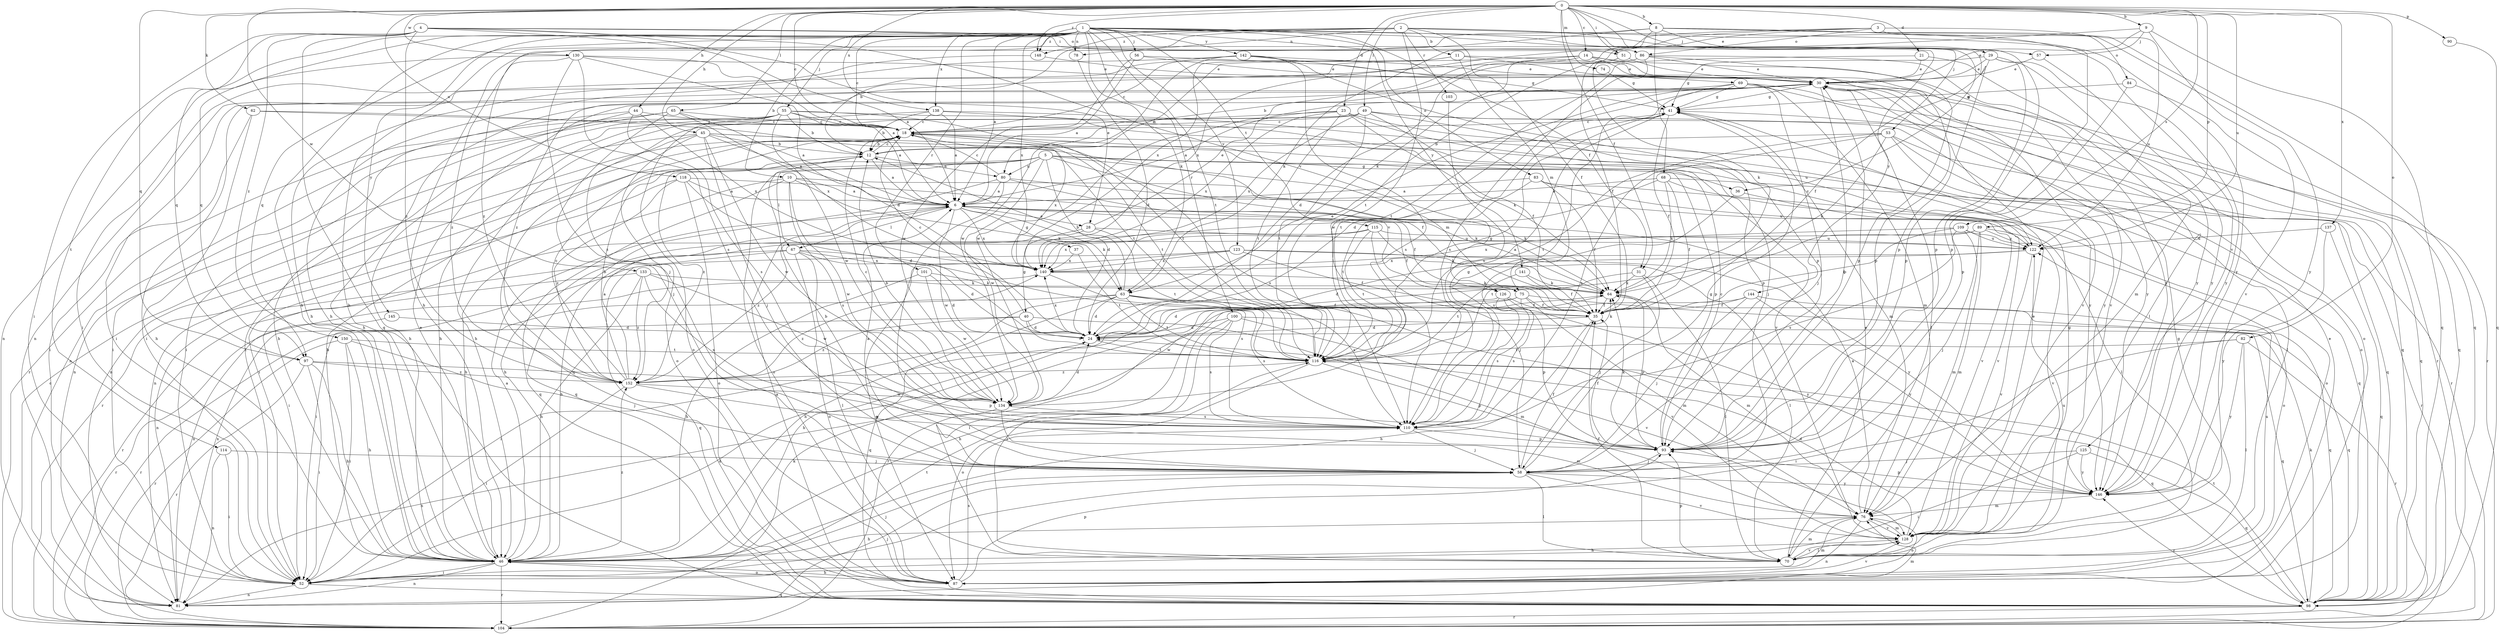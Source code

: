 strict digraph  {
0;
1;
2;
3;
4;
5;
6;
8;
9;
10;
11;
12;
14;
18;
21;
23;
24;
28;
29;
30;
31;
35;
36;
37;
40;
41;
44;
45;
46;
49;
51;
52;
53;
55;
56;
57;
58;
62;
63;
64;
65;
67;
68;
69;
70;
74;
75;
76;
78;
80;
81;
82;
83;
84;
86;
87;
89;
90;
93;
97;
98;
100;
101;
103;
104;
109;
110;
114;
115;
116;
118;
122;
123;
125;
126;
128;
130;
133;
134;
137;
138;
140;
141;
142;
144;
145;
146;
148;
150;
152;
0 -> 8  [label=b];
0 -> 9  [label=b];
0 -> 14  [label=c];
0 -> 18  [label=c];
0 -> 21  [label=d];
0 -> 23  [label=d];
0 -> 31  [label=f];
0 -> 36  [label=g];
0 -> 44  [label=h];
0 -> 45  [label=h];
0 -> 49  [label=i];
0 -> 51  [label=i];
0 -> 53  [label=j];
0 -> 62  [label=k];
0 -> 65  [label=l];
0 -> 74  [label=m];
0 -> 82  [label=o];
0 -> 89  [label=p];
0 -> 90  [label=p];
0 -> 97  [label=q];
0 -> 109  [label=s];
0 -> 118  [label=u];
0 -> 122  [label=u];
0 -> 130  [label=w];
0 -> 133  [label=w];
0 -> 137  [label=x];
0 -> 138  [label=x];
0 -> 148  [label=z];
1 -> 6  [label=a];
1 -> 10  [label=b];
1 -> 18  [label=c];
1 -> 31  [label=f];
1 -> 46  [label=h];
1 -> 55  [label=j];
1 -> 56  [label=j];
1 -> 57  [label=j];
1 -> 63  [label=k];
1 -> 78  [label=n];
1 -> 83  [label=o];
1 -> 93  [label=p];
1 -> 97  [label=q];
1 -> 100  [label=r];
1 -> 101  [label=r];
1 -> 114  [label=t];
1 -> 115  [label=t];
1 -> 116  [label=t];
1 -> 123  [label=v];
1 -> 138  [label=x];
1 -> 140  [label=x];
1 -> 141  [label=y];
1 -> 142  [label=y];
1 -> 144  [label=y];
1 -> 145  [label=y];
1 -> 148  [label=z];
2 -> 11  [label=b];
2 -> 12  [label=b];
2 -> 35  [label=f];
2 -> 46  [label=h];
2 -> 78  [label=n];
2 -> 93  [label=p];
2 -> 97  [label=q];
2 -> 103  [label=r];
2 -> 125  [label=v];
2 -> 134  [label=w];
2 -> 146  [label=y];
2 -> 148  [label=z];
3 -> 63  [label=k];
3 -> 84  [label=o];
3 -> 86  [label=o];
3 -> 116  [label=t];
3 -> 122  [label=u];
3 -> 140  [label=x];
4 -> 6  [label=a];
4 -> 28  [label=e];
4 -> 51  [label=i];
4 -> 52  [label=i];
4 -> 86  [label=o];
4 -> 97  [label=q];
4 -> 98  [label=q];
4 -> 126  [label=v];
4 -> 150  [label=z];
4 -> 152  [label=z];
5 -> 24  [label=d];
5 -> 36  [label=g];
5 -> 52  [label=i];
5 -> 67  [label=l];
5 -> 75  [label=m];
5 -> 80  [label=n];
5 -> 87  [label=o];
5 -> 98  [label=q];
5 -> 126  [label=v];
5 -> 134  [label=w];
5 -> 152  [label=z];
6 -> 28  [label=e];
6 -> 35  [label=f];
6 -> 37  [label=g];
6 -> 63  [label=k];
6 -> 67  [label=l];
6 -> 134  [label=w];
6 -> 140  [label=x];
8 -> 29  [label=e];
8 -> 63  [label=k];
8 -> 68  [label=l];
8 -> 93  [label=p];
8 -> 98  [label=q];
8 -> 140  [label=x];
8 -> 146  [label=y];
8 -> 152  [label=z];
9 -> 30  [label=e];
9 -> 46  [label=h];
9 -> 57  [label=j];
9 -> 98  [label=q];
9 -> 128  [label=v];
10 -> 6  [label=a];
10 -> 46  [label=h];
10 -> 63  [label=k];
10 -> 98  [label=q];
10 -> 110  [label=s];
10 -> 122  [label=u];
10 -> 134  [label=w];
11 -> 52  [label=i];
11 -> 69  [label=l];
11 -> 75  [label=m];
11 -> 80  [label=n];
11 -> 93  [label=p];
12 -> 6  [label=a];
12 -> 18  [label=c];
12 -> 80  [label=n];
12 -> 81  [label=n];
14 -> 12  [label=b];
14 -> 24  [label=d];
14 -> 30  [label=e];
14 -> 81  [label=n];
14 -> 128  [label=v];
14 -> 146  [label=y];
18 -> 12  [label=b];
18 -> 81  [label=n];
18 -> 98  [label=q];
18 -> 110  [label=s];
18 -> 116  [label=t];
18 -> 140  [label=x];
21 -> 30  [label=e];
21 -> 116  [label=t];
21 -> 146  [label=y];
23 -> 6  [label=a];
23 -> 18  [label=c];
23 -> 58  [label=j];
23 -> 64  [label=k];
23 -> 116  [label=t];
23 -> 140  [label=x];
23 -> 146  [label=y];
24 -> 30  [label=e];
24 -> 64  [label=k];
24 -> 116  [label=t];
24 -> 140  [label=x];
28 -> 30  [label=e];
28 -> 40  [label=g];
28 -> 52  [label=i];
28 -> 116  [label=t];
28 -> 122  [label=u];
29 -> 30  [label=e];
29 -> 35  [label=f];
29 -> 41  [label=g];
29 -> 76  [label=m];
29 -> 93  [label=p];
29 -> 146  [label=y];
30 -> 41  [label=g];
30 -> 46  [label=h];
30 -> 52  [label=i];
30 -> 70  [label=l];
30 -> 93  [label=p];
30 -> 98  [label=q];
30 -> 104  [label=r];
30 -> 116  [label=t];
30 -> 146  [label=y];
31 -> 46  [label=h];
31 -> 58  [label=j];
31 -> 64  [label=k];
31 -> 70  [label=l];
35 -> 24  [label=d];
35 -> 46  [label=h];
36 -> 110  [label=s];
36 -> 128  [label=v];
37 -> 116  [label=t];
37 -> 140  [label=x];
40 -> 18  [label=c];
40 -> 24  [label=d];
40 -> 76  [label=m];
40 -> 104  [label=r];
40 -> 116  [label=t];
40 -> 152  [label=z];
41 -> 18  [label=c];
41 -> 24  [label=d];
41 -> 35  [label=f];
41 -> 76  [label=m];
44 -> 18  [label=c];
44 -> 46  [label=h];
44 -> 52  [label=i];
44 -> 110  [label=s];
44 -> 140  [label=x];
45 -> 6  [label=a];
45 -> 12  [label=b];
45 -> 35  [label=f];
45 -> 46  [label=h];
45 -> 58  [label=j];
45 -> 81  [label=n];
45 -> 87  [label=o];
45 -> 93  [label=p];
45 -> 134  [label=w];
46 -> 6  [label=a];
46 -> 30  [label=e];
46 -> 52  [label=i];
46 -> 58  [label=j];
46 -> 81  [label=n];
46 -> 87  [label=o];
46 -> 104  [label=r];
46 -> 152  [label=z];
49 -> 18  [label=c];
49 -> 35  [label=f];
49 -> 46  [label=h];
49 -> 87  [label=o];
49 -> 93  [label=p];
49 -> 98  [label=q];
49 -> 116  [label=t];
49 -> 140  [label=x];
49 -> 152  [label=z];
51 -> 30  [label=e];
51 -> 35  [label=f];
51 -> 64  [label=k];
52 -> 24  [label=d];
52 -> 76  [label=m];
52 -> 81  [label=n];
52 -> 98  [label=q];
52 -> 116  [label=t];
53 -> 12  [label=b];
53 -> 64  [label=k];
53 -> 70  [label=l];
53 -> 98  [label=q];
53 -> 104  [label=r];
53 -> 110  [label=s];
53 -> 116  [label=t];
55 -> 6  [label=a];
55 -> 12  [label=b];
55 -> 18  [label=c];
55 -> 46  [label=h];
55 -> 52  [label=i];
55 -> 81  [label=n];
55 -> 87  [label=o];
55 -> 116  [label=t];
55 -> 128  [label=v];
55 -> 134  [label=w];
56 -> 6  [label=a];
56 -> 30  [label=e];
56 -> 128  [label=v];
56 -> 134  [label=w];
57 -> 30  [label=e];
57 -> 146  [label=y];
58 -> 6  [label=a];
58 -> 12  [label=b];
58 -> 35  [label=f];
58 -> 41  [label=g];
58 -> 70  [label=l];
58 -> 128  [label=v];
58 -> 146  [label=y];
62 -> 18  [label=c];
62 -> 46  [label=h];
62 -> 52  [label=i];
62 -> 116  [label=t];
63 -> 12  [label=b];
63 -> 24  [label=d];
63 -> 35  [label=f];
63 -> 52  [label=i];
63 -> 98  [label=q];
63 -> 110  [label=s];
63 -> 116  [label=t];
63 -> 128  [label=v];
63 -> 152  [label=z];
64 -> 6  [label=a];
64 -> 35  [label=f];
64 -> 76  [label=m];
64 -> 93  [label=p];
64 -> 104  [label=r];
65 -> 6  [label=a];
65 -> 18  [label=c];
65 -> 52  [label=i];
65 -> 58  [label=j];
65 -> 104  [label=r];
65 -> 140  [label=x];
67 -> 24  [label=d];
67 -> 70  [label=l];
67 -> 81  [label=n];
67 -> 87  [label=o];
67 -> 98  [label=q];
67 -> 110  [label=s];
67 -> 140  [label=x];
68 -> 6  [label=a];
68 -> 35  [label=f];
68 -> 46  [label=h];
68 -> 64  [label=k];
68 -> 70  [label=l];
68 -> 104  [label=r];
69 -> 41  [label=g];
69 -> 52  [label=i];
69 -> 58  [label=j];
69 -> 76  [label=m];
69 -> 87  [label=o];
69 -> 104  [label=r];
69 -> 110  [label=s];
70 -> 30  [label=e];
70 -> 35  [label=f];
70 -> 41  [label=g];
70 -> 76  [label=m];
70 -> 93  [label=p];
70 -> 122  [label=u];
70 -> 128  [label=v];
74 -> 41  [label=g];
75 -> 24  [label=d];
75 -> 35  [label=f];
75 -> 46  [label=h];
75 -> 76  [label=m];
75 -> 98  [label=q];
75 -> 110  [label=s];
76 -> 6  [label=a];
76 -> 46  [label=h];
76 -> 81  [label=n];
76 -> 87  [label=o];
76 -> 128  [label=v];
78 -> 24  [label=d];
80 -> 6  [label=a];
80 -> 18  [label=c];
80 -> 35  [label=f];
80 -> 58  [label=j];
80 -> 64  [label=k];
80 -> 98  [label=q];
81 -> 58  [label=j];
81 -> 76  [label=m];
81 -> 140  [label=x];
82 -> 52  [label=i];
82 -> 70  [label=l];
82 -> 104  [label=r];
82 -> 116  [label=t];
82 -> 146  [label=y];
83 -> 6  [label=a];
83 -> 35  [label=f];
83 -> 87  [label=o];
83 -> 116  [label=t];
83 -> 128  [label=v];
84 -> 41  [label=g];
84 -> 93  [label=p];
84 -> 98  [label=q];
86 -> 30  [label=e];
86 -> 70  [label=l];
86 -> 93  [label=p];
86 -> 110  [label=s];
86 -> 134  [label=w];
86 -> 152  [label=z];
87 -> 6  [label=a];
87 -> 30  [label=e];
87 -> 46  [label=h];
87 -> 93  [label=p];
87 -> 110  [label=s];
87 -> 122  [label=u];
87 -> 128  [label=v];
89 -> 58  [label=j];
89 -> 76  [label=m];
89 -> 116  [label=t];
89 -> 122  [label=u];
89 -> 128  [label=v];
89 -> 152  [label=z];
90 -> 98  [label=q];
93 -> 18  [label=c];
93 -> 35  [label=f];
93 -> 58  [label=j];
93 -> 64  [label=k];
97 -> 46  [label=h];
97 -> 52  [label=i];
97 -> 93  [label=p];
97 -> 104  [label=r];
97 -> 152  [label=z];
98 -> 64  [label=k];
98 -> 104  [label=r];
98 -> 116  [label=t];
98 -> 146  [label=y];
100 -> 24  [label=d];
100 -> 46  [label=h];
100 -> 70  [label=l];
100 -> 98  [label=q];
100 -> 110  [label=s];
100 -> 128  [label=v];
101 -> 24  [label=d];
101 -> 46  [label=h];
101 -> 64  [label=k];
101 -> 134  [label=w];
103 -> 110  [label=s];
104 -> 18  [label=c];
104 -> 64  [label=k];
109 -> 35  [label=f];
109 -> 76  [label=m];
109 -> 87  [label=o];
109 -> 110  [label=s];
109 -> 122  [label=u];
109 -> 140  [label=x];
110 -> 41  [label=g];
110 -> 58  [label=j];
110 -> 93  [label=p];
114 -> 52  [label=i];
114 -> 58  [label=j];
114 -> 81  [label=n];
115 -> 46  [label=h];
115 -> 58  [label=j];
115 -> 64  [label=k];
115 -> 116  [label=t];
115 -> 122  [label=u];
115 -> 140  [label=x];
116 -> 41  [label=g];
116 -> 87  [label=o];
116 -> 93  [label=p];
116 -> 98  [label=q];
116 -> 152  [label=z];
118 -> 6  [label=a];
118 -> 24  [label=d];
118 -> 64  [label=k];
118 -> 87  [label=o];
118 -> 104  [label=r];
118 -> 152  [label=z];
122 -> 18  [label=c];
122 -> 24  [label=d];
122 -> 128  [label=v];
122 -> 140  [label=x];
123 -> 35  [label=f];
123 -> 52  [label=i];
123 -> 70  [label=l];
123 -> 87  [label=o];
123 -> 140  [label=x];
123 -> 146  [label=y];
125 -> 52  [label=i];
125 -> 58  [label=j];
125 -> 98  [label=q];
125 -> 146  [label=y];
126 -> 35  [label=f];
126 -> 70  [label=l];
126 -> 93  [label=p];
126 -> 110  [label=s];
126 -> 146  [label=y];
128 -> 24  [label=d];
128 -> 30  [label=e];
128 -> 41  [label=g];
128 -> 46  [label=h];
128 -> 70  [label=l];
128 -> 76  [label=m];
130 -> 6  [label=a];
130 -> 24  [label=d];
130 -> 30  [label=e];
130 -> 58  [label=j];
130 -> 81  [label=n];
130 -> 110  [label=s];
130 -> 152  [label=z];
133 -> 46  [label=h];
133 -> 64  [label=k];
133 -> 104  [label=r];
133 -> 110  [label=s];
133 -> 134  [label=w];
133 -> 152  [label=z];
134 -> 12  [label=b];
134 -> 18  [label=c];
134 -> 24  [label=d];
134 -> 76  [label=m];
134 -> 81  [label=n];
134 -> 110  [label=s];
137 -> 98  [label=q];
137 -> 122  [label=u];
137 -> 146  [label=y];
138 -> 6  [label=a];
138 -> 12  [label=b];
138 -> 18  [label=c];
138 -> 46  [label=h];
138 -> 122  [label=u];
138 -> 146  [label=y];
140 -> 64  [label=k];
140 -> 81  [label=n];
140 -> 110  [label=s];
141 -> 35  [label=f];
141 -> 64  [label=k];
141 -> 116  [label=t];
142 -> 18  [label=c];
142 -> 30  [label=e];
142 -> 41  [label=g];
142 -> 46  [label=h];
142 -> 93  [label=p];
142 -> 110  [label=s];
142 -> 134  [label=w];
144 -> 35  [label=f];
144 -> 58  [label=j];
144 -> 98  [label=q];
144 -> 134  [label=w];
144 -> 146  [label=y];
145 -> 24  [label=d];
145 -> 104  [label=r];
146 -> 76  [label=m];
146 -> 93  [label=p];
148 -> 30  [label=e];
148 -> 46  [label=h];
150 -> 46  [label=h];
150 -> 52  [label=i];
150 -> 58  [label=j];
150 -> 104  [label=r];
150 -> 116  [label=t];
152 -> 6  [label=a];
152 -> 12  [label=b];
152 -> 18  [label=c];
152 -> 52  [label=i];
152 -> 93  [label=p];
152 -> 134  [label=w];
}

